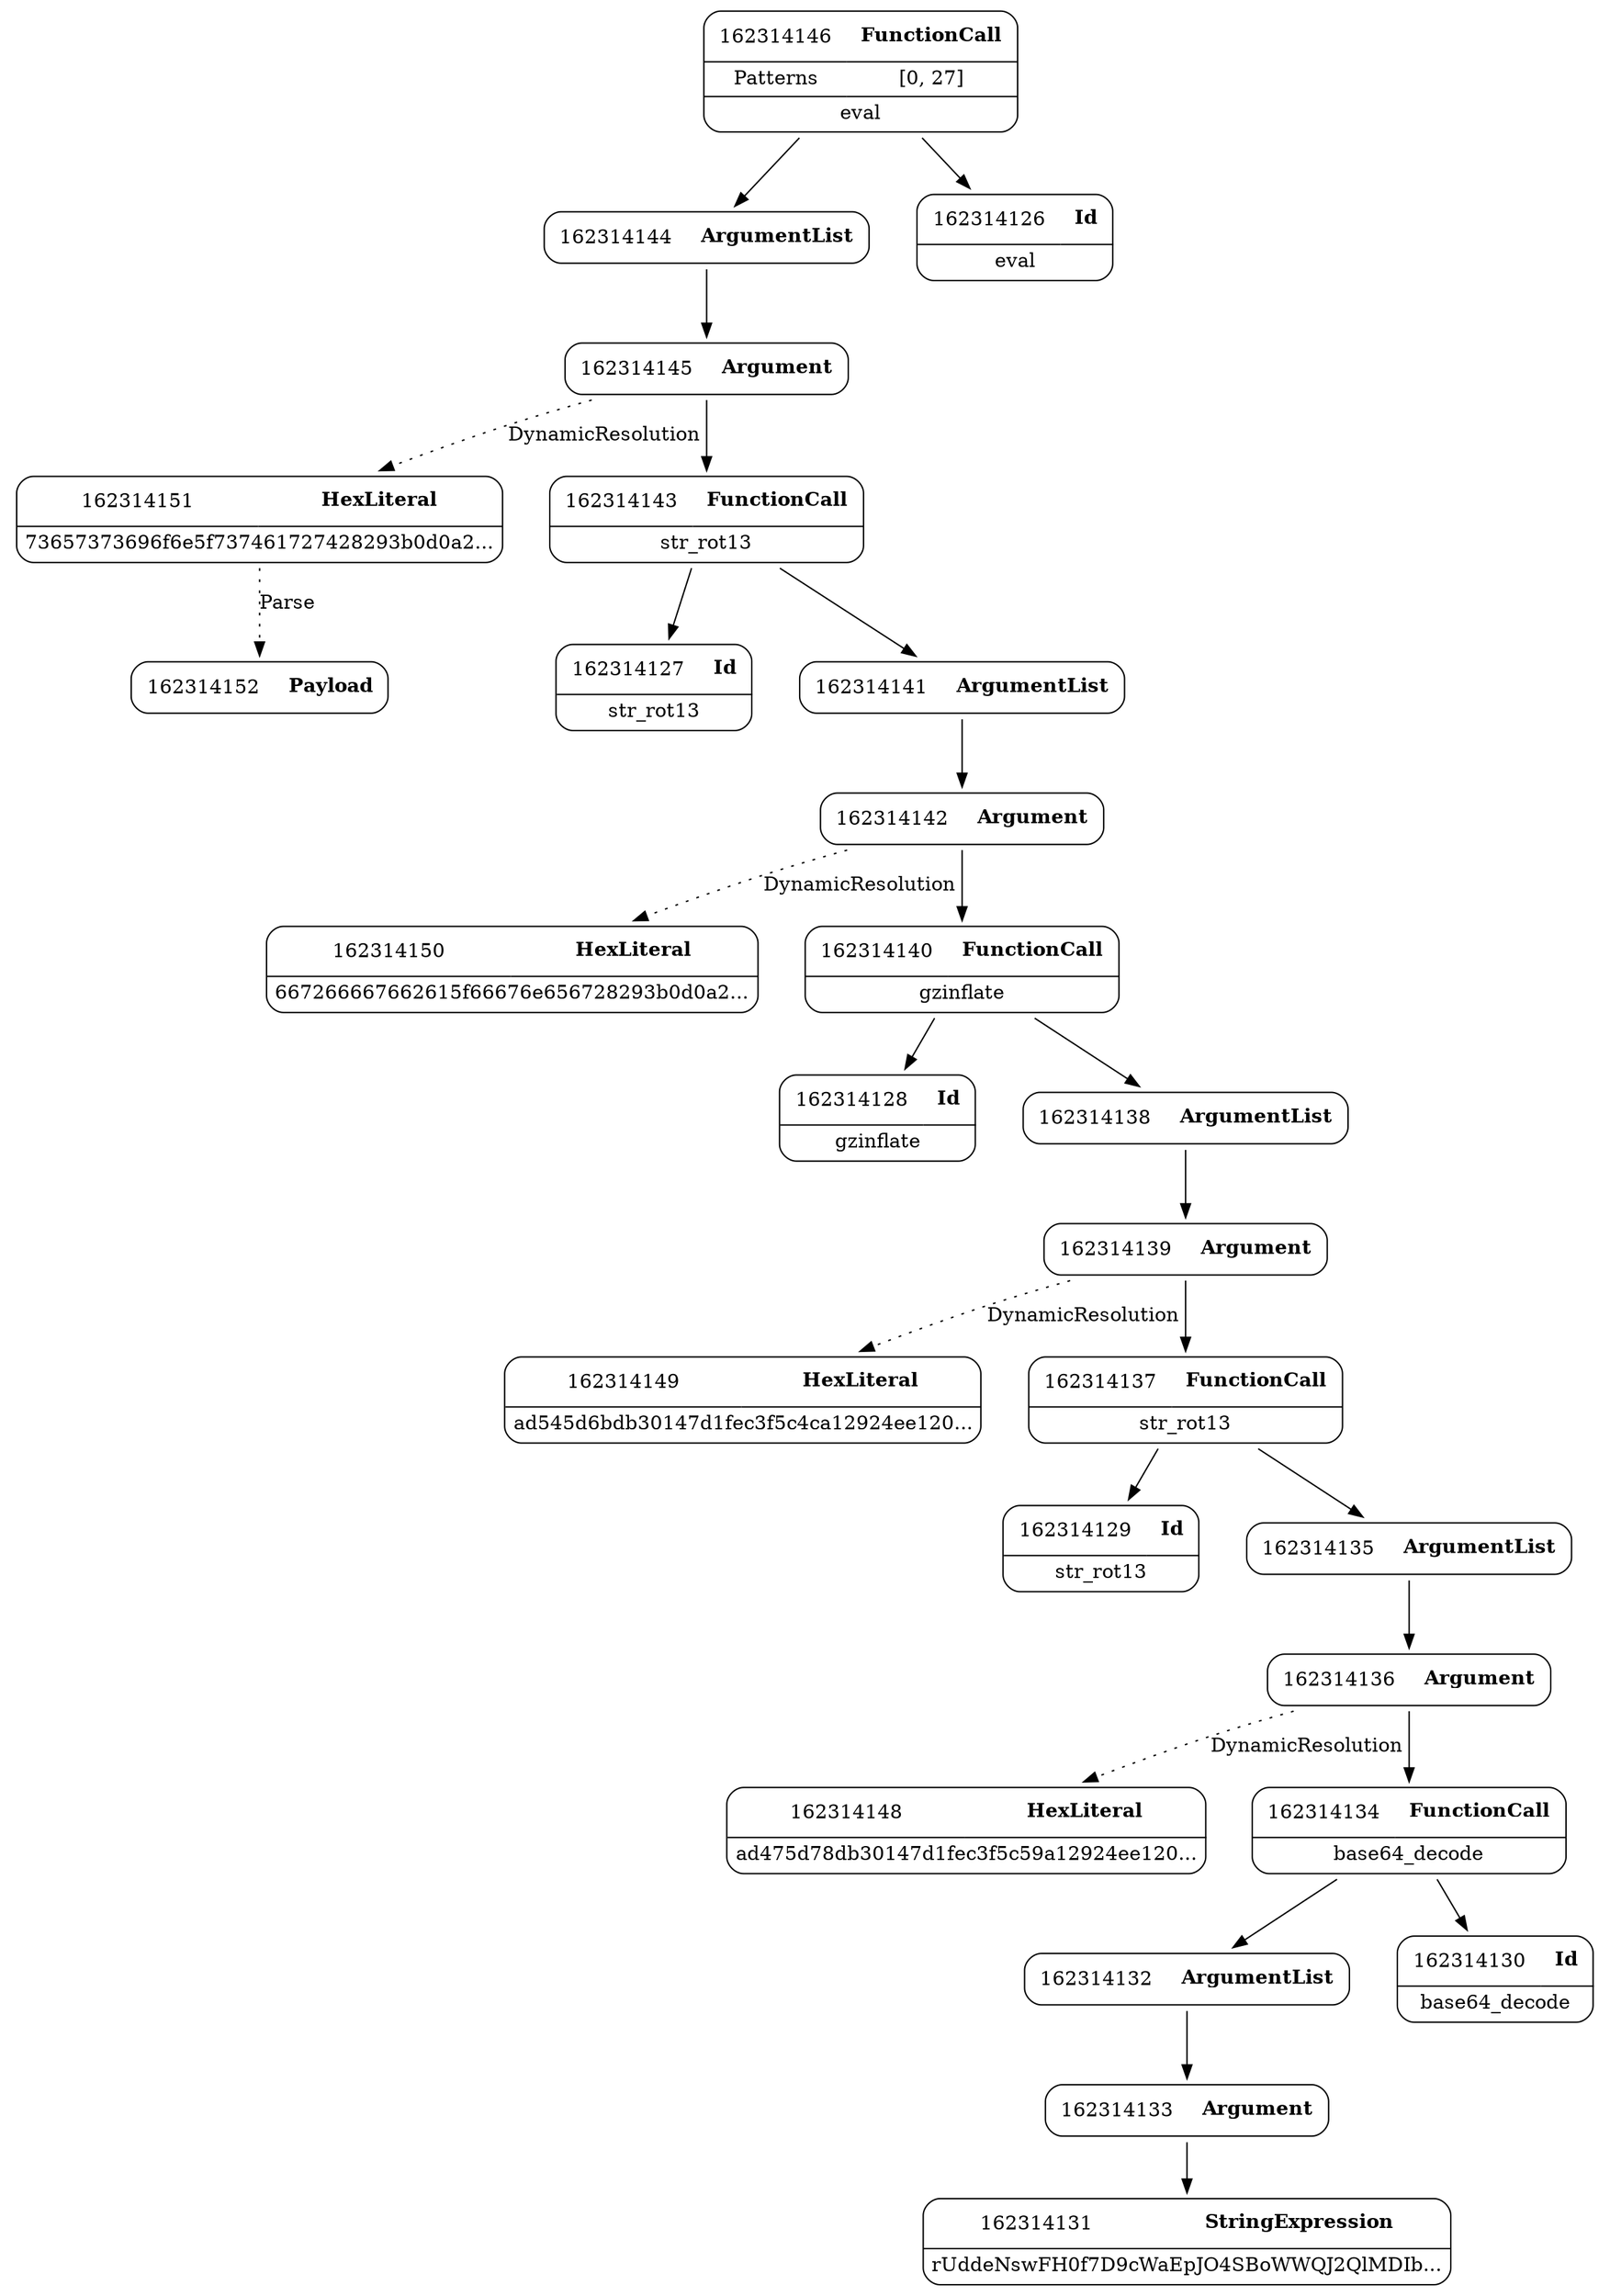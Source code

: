 digraph ast {
node [shape=none];
162314152 [label=<<TABLE border='1' cellspacing='0' cellpadding='10' style='rounded' ><TR><TD border='0'>162314152</TD><TD border='0'><B>Payload</B></TD></TR></TABLE>>];
162314148 [label=<<TABLE border='1' cellspacing='0' cellpadding='10' style='rounded' ><TR><TD border='0'>162314148</TD><TD border='0'><B>HexLiteral</B></TD></TR><HR/><TR><TD border='0' cellpadding='5' colspan='2'>ad475d78db30147d1fec3f5c59a12924ee120...</TD></TR></TABLE>>];
162314149 [label=<<TABLE border='1' cellspacing='0' cellpadding='10' style='rounded' ><TR><TD border='0'>162314149</TD><TD border='0'><B>HexLiteral</B></TD></TR><HR/><TR><TD border='0' cellpadding='5' colspan='2'>ad545d6bdb30147d1fec3f5c4ca12924ee120...</TD></TR></TABLE>>];
162314150 [label=<<TABLE border='1' cellspacing='0' cellpadding='10' style='rounded' ><TR><TD border='0'>162314150</TD><TD border='0'><B>HexLiteral</B></TD></TR><HR/><TR><TD border='0' cellpadding='5' colspan='2'>667266667662615f66676e656728293b0d0a2...</TD></TR></TABLE>>];
162314151 [label=<<TABLE border='1' cellspacing='0' cellpadding='10' style='rounded' ><TR><TD border='0'>162314151</TD><TD border='0'><B>HexLiteral</B></TD></TR><HR/><TR><TD border='0' cellpadding='5' colspan='2'>73657373696f6e5f737461727428293b0d0a2...</TD></TR></TABLE>>];
162314151 -> 162314152 [style=dotted,label=Parse];
162314144 [label=<<TABLE border='1' cellspacing='0' cellpadding='10' style='rounded' ><TR><TD border='0'>162314144</TD><TD border='0'><B>ArgumentList</B></TD></TR></TABLE>>];
162314144 -> 162314145 [weight=2];
162314145 [label=<<TABLE border='1' cellspacing='0' cellpadding='10' style='rounded' ><TR><TD border='0'>162314145</TD><TD border='0'><B>Argument</B></TD></TR></TABLE>>];
162314145 -> 162314143 [weight=2];
162314145 -> 162314151 [style=dotted,label=DynamicResolution];
162314146 [label=<<TABLE border='1' cellspacing='0' cellpadding='10' style='rounded' ><TR><TD border='0'>162314146</TD><TD border='0'><B>FunctionCall</B></TD></TR><HR/><TR><TD border='0' cellpadding='5'>Patterns</TD><TD border='0' cellpadding='5'>[0, 27]</TD></TR><HR/><TR><TD border='0' cellpadding='5' colspan='2'>eval</TD></TR></TABLE>>];
162314146 -> 162314126 [weight=2];
162314146 -> 162314144 [weight=2];
162314126 [label=<<TABLE border='1' cellspacing='0' cellpadding='10' style='rounded' ><TR><TD border='0'>162314126</TD><TD border='0'><B>Id</B></TD></TR><HR/><TR><TD border='0' cellpadding='5' colspan='2'>eval</TD></TR></TABLE>>];
162314127 [label=<<TABLE border='1' cellspacing='0' cellpadding='10' style='rounded' ><TR><TD border='0'>162314127</TD><TD border='0'><B>Id</B></TD></TR><HR/><TR><TD border='0' cellpadding='5' colspan='2'>str_rot13</TD></TR></TABLE>>];
162314140 [label=<<TABLE border='1' cellspacing='0' cellpadding='10' style='rounded' ><TR><TD border='0'>162314140</TD><TD border='0'><B>FunctionCall</B></TD></TR><HR/><TR><TD border='0' cellpadding='5' colspan='2'>gzinflate</TD></TR></TABLE>>];
162314140 -> 162314128 [weight=2];
162314140 -> 162314138 [weight=2];
162314141 [label=<<TABLE border='1' cellspacing='0' cellpadding='10' style='rounded' ><TR><TD border='0'>162314141</TD><TD border='0'><B>ArgumentList</B></TD></TR></TABLE>>];
162314141 -> 162314142 [weight=2];
162314142 [label=<<TABLE border='1' cellspacing='0' cellpadding='10' style='rounded' ><TR><TD border='0'>162314142</TD><TD border='0'><B>Argument</B></TD></TR></TABLE>>];
162314142 -> 162314140 [weight=2];
162314142 -> 162314150 [style=dotted,label=DynamicResolution];
162314143 [label=<<TABLE border='1' cellspacing='0' cellpadding='10' style='rounded' ><TR><TD border='0'>162314143</TD><TD border='0'><B>FunctionCall</B></TD></TR><HR/><TR><TD border='0' cellpadding='5' colspan='2'>str_rot13</TD></TR></TABLE>>];
162314143 -> 162314127 [weight=2];
162314143 -> 162314141 [weight=2];
162314136 [label=<<TABLE border='1' cellspacing='0' cellpadding='10' style='rounded' ><TR><TD border='0'>162314136</TD><TD border='0'><B>Argument</B></TD></TR></TABLE>>];
162314136 -> 162314134 [weight=2];
162314136 -> 162314148 [style=dotted,label=DynamicResolution];
162314137 [label=<<TABLE border='1' cellspacing='0' cellpadding='10' style='rounded' ><TR><TD border='0'>162314137</TD><TD border='0'><B>FunctionCall</B></TD></TR><HR/><TR><TD border='0' cellpadding='5' colspan='2'>str_rot13</TD></TR></TABLE>>];
162314137 -> 162314129 [weight=2];
162314137 -> 162314135 [weight=2];
162314138 [label=<<TABLE border='1' cellspacing='0' cellpadding='10' style='rounded' ><TR><TD border='0'>162314138</TD><TD border='0'><B>ArgumentList</B></TD></TR></TABLE>>];
162314138 -> 162314139 [weight=2];
162314139 [label=<<TABLE border='1' cellspacing='0' cellpadding='10' style='rounded' ><TR><TD border='0'>162314139</TD><TD border='0'><B>Argument</B></TD></TR></TABLE>>];
162314139 -> 162314137 [weight=2];
162314139 -> 162314149 [style=dotted,label=DynamicResolution];
162314132 [label=<<TABLE border='1' cellspacing='0' cellpadding='10' style='rounded' ><TR><TD border='0'>162314132</TD><TD border='0'><B>ArgumentList</B></TD></TR></TABLE>>];
162314132 -> 162314133 [weight=2];
162314133 [label=<<TABLE border='1' cellspacing='0' cellpadding='10' style='rounded' ><TR><TD border='0'>162314133</TD><TD border='0'><B>Argument</B></TD></TR></TABLE>>];
162314133 -> 162314131 [weight=2];
162314134 [label=<<TABLE border='1' cellspacing='0' cellpadding='10' style='rounded' ><TR><TD border='0'>162314134</TD><TD border='0'><B>FunctionCall</B></TD></TR><HR/><TR><TD border='0' cellpadding='5' colspan='2'>base64_decode</TD></TR></TABLE>>];
162314134 -> 162314130 [weight=2];
162314134 -> 162314132 [weight=2];
162314135 [label=<<TABLE border='1' cellspacing='0' cellpadding='10' style='rounded' ><TR><TD border='0'>162314135</TD><TD border='0'><B>ArgumentList</B></TD></TR></TABLE>>];
162314135 -> 162314136 [weight=2];
162314128 [label=<<TABLE border='1' cellspacing='0' cellpadding='10' style='rounded' ><TR><TD border='0'>162314128</TD><TD border='0'><B>Id</B></TD></TR><HR/><TR><TD border='0' cellpadding='5' colspan='2'>gzinflate</TD></TR></TABLE>>];
162314129 [label=<<TABLE border='1' cellspacing='0' cellpadding='10' style='rounded' ><TR><TD border='0'>162314129</TD><TD border='0'><B>Id</B></TD></TR><HR/><TR><TD border='0' cellpadding='5' colspan='2'>str_rot13</TD></TR></TABLE>>];
162314130 [label=<<TABLE border='1' cellspacing='0' cellpadding='10' style='rounded' ><TR><TD border='0'>162314130</TD><TD border='0'><B>Id</B></TD></TR><HR/><TR><TD border='0' cellpadding='5' colspan='2'>base64_decode</TD></TR></TABLE>>];
162314131 [label=<<TABLE border='1' cellspacing='0' cellpadding='10' style='rounded' ><TR><TD border='0'>162314131</TD><TD border='0'><B>StringExpression</B></TD></TR><HR/><TR><TD border='0' cellpadding='5' colspan='2'>rUddeNswFH0f7D9cWaEpJO4SBoWWQJ2QlMDIb...</TD></TR></TABLE>>];
}
